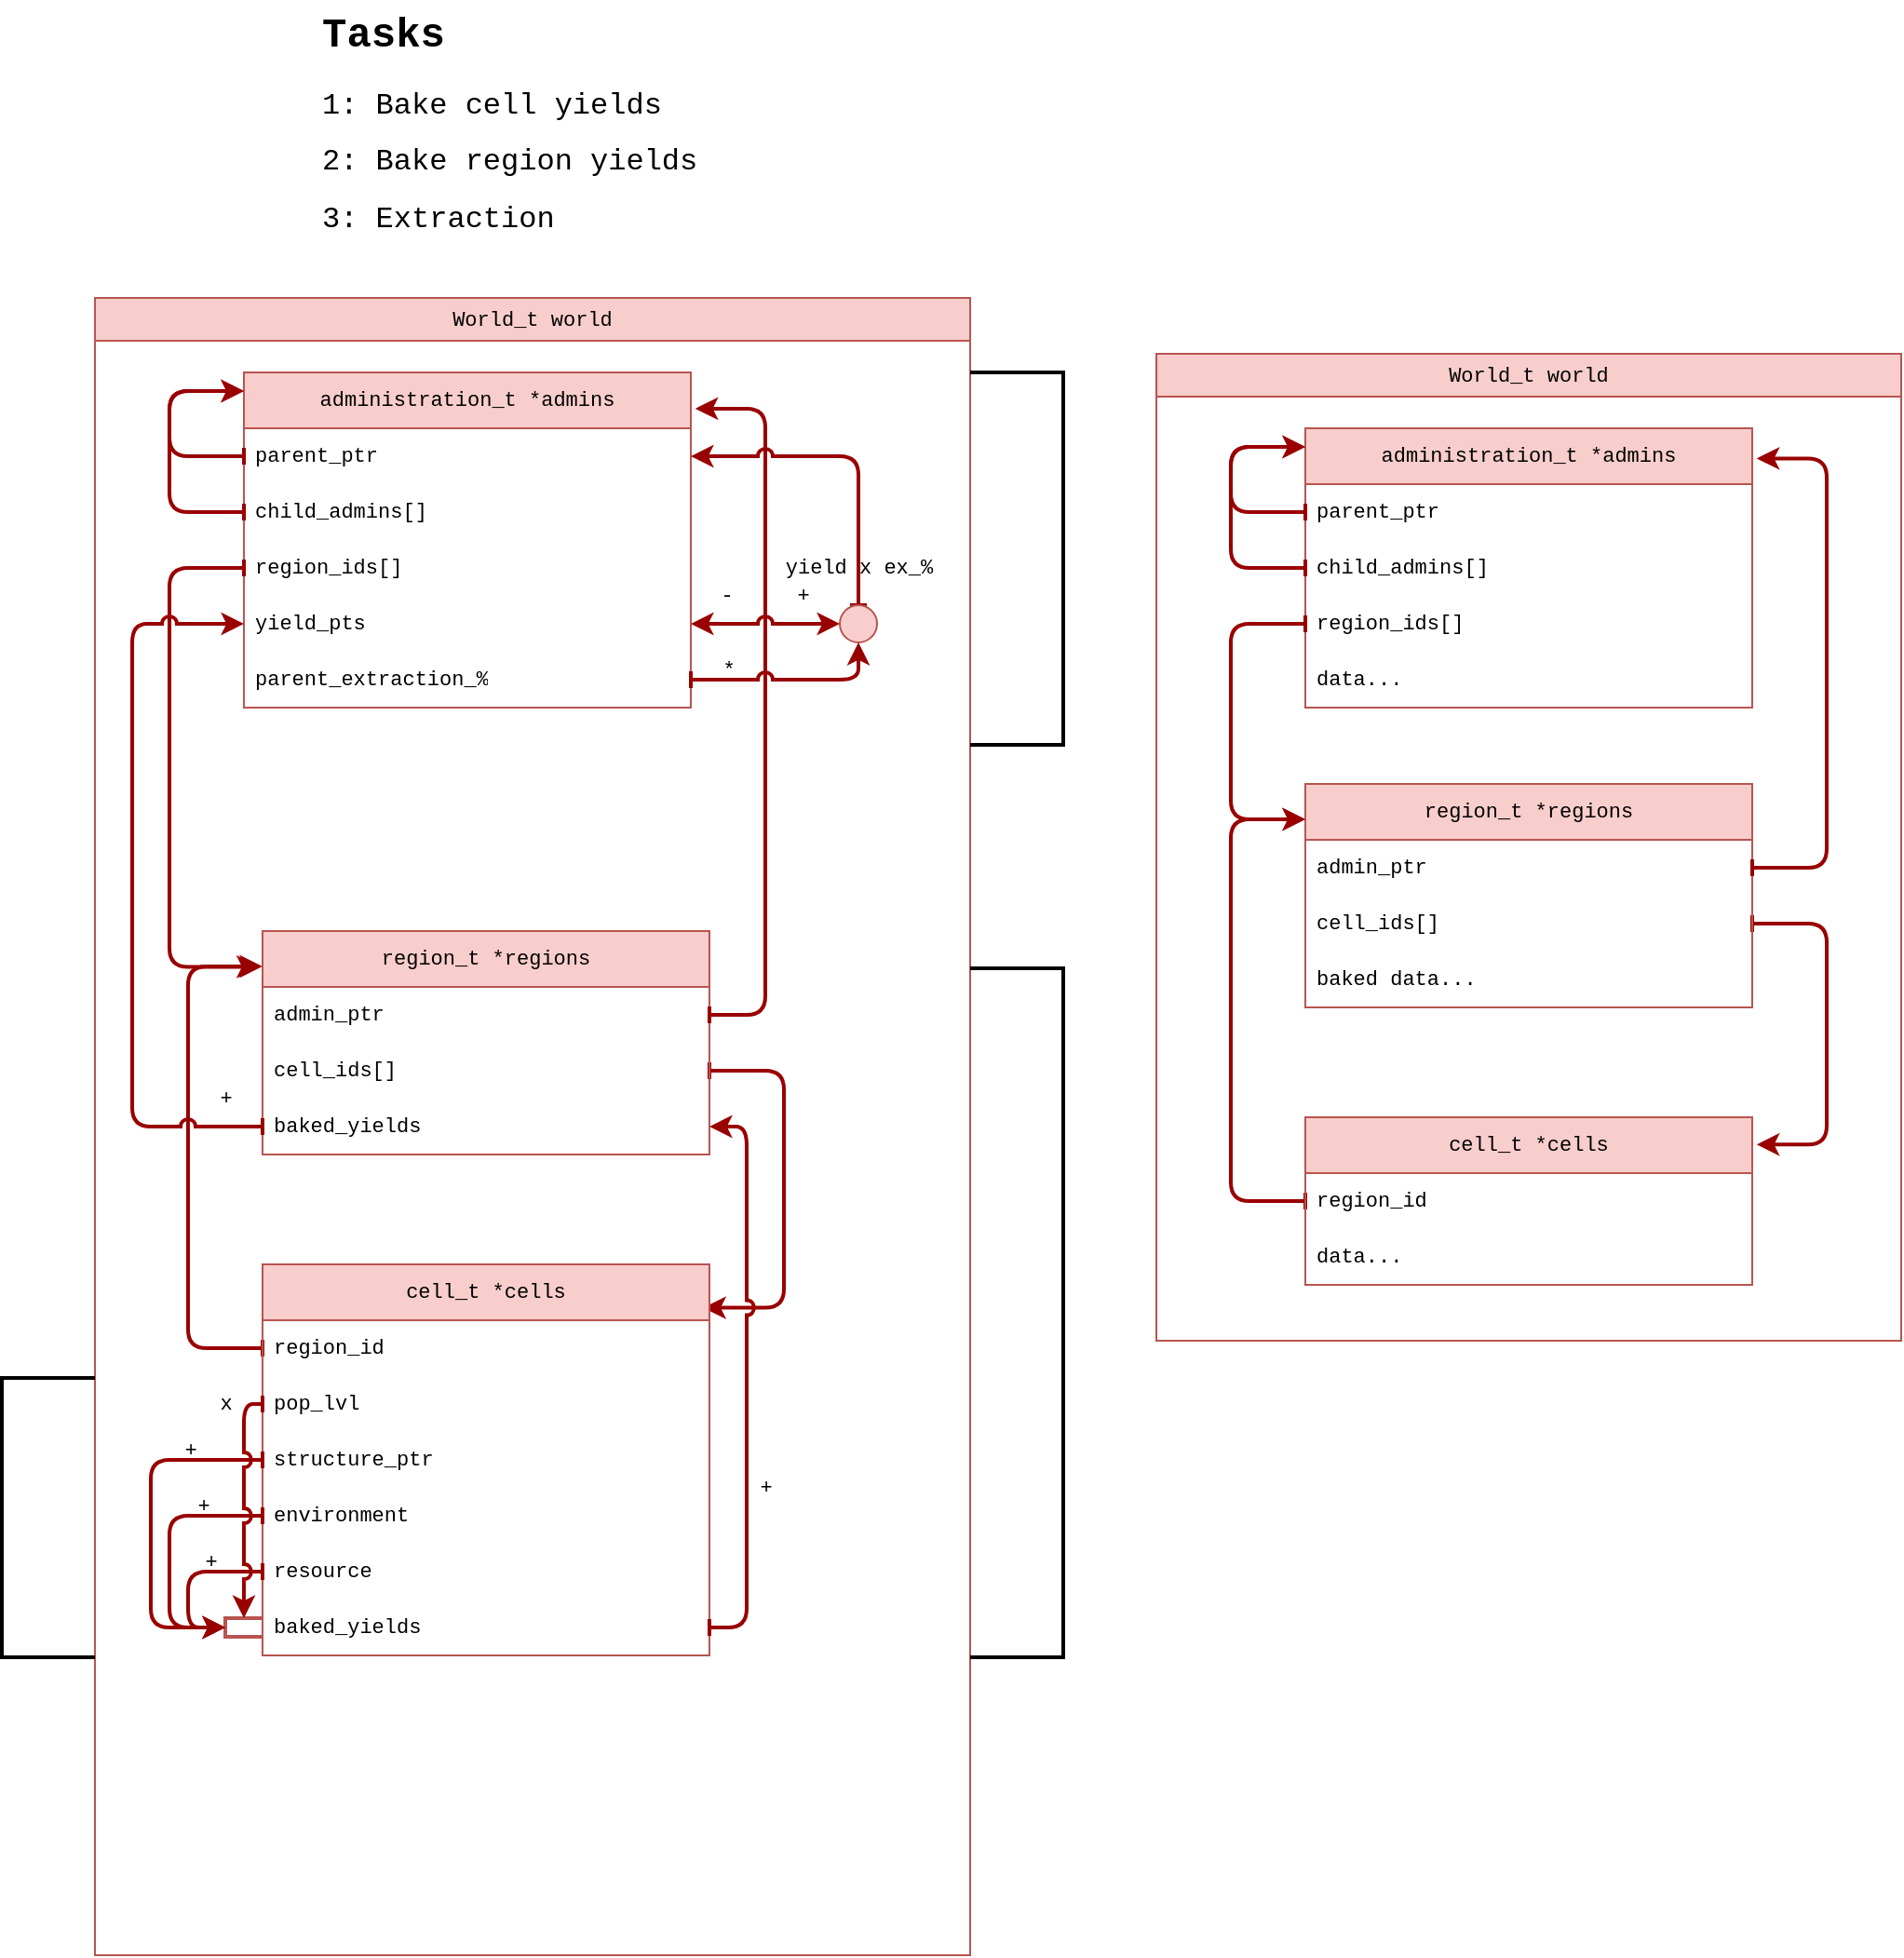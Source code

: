 <mxfile version="26.0.16">
  <diagram name="Page-1" id="c7558073-3199-34d8-9f00-42111426c3f3">
    <mxGraphModel dx="2875" dy="2253" grid="1" gridSize="10" guides="1" tooltips="1" connect="1" arrows="1" fold="1" page="1" pageScale="1" pageWidth="826" pageHeight="1169" background="none" math="0" shadow="0">
      <root>
        <mxCell id="0" />
        <mxCell id="1" parent="0" />
        <mxCell id="k5VYn-M9ERcO1B340P1r-131" value="&lt;span&gt;World_t world&lt;/span&gt;" style="swimlane;whiteSpace=wrap;html=1;strokeColor=#b85450;align=center;verticalAlign=middle;swimlaneFillColor=none;fontFamily=Courier New;fontSize=11;fontColor=default;fontStyle=0;labelBackgroundColor=none;fillColor=#f8cecc;gradientColor=none;" vertex="1" parent="1">
          <mxGeometry x="200" y="-40" width="400" height="530" as="geometry" />
        </mxCell>
        <mxCell id="k5VYn-M9ERcO1B340P1r-107" value="" style="endArrow=classic;html=1;rounded=1;strokeColor=#990000;strokeWidth=2;align=center;verticalAlign=middle;fontFamily=Courier New;fontSize=11;fontColor=default;labelBackgroundColor=default;edgeStyle=elbowEdgeStyle;elbow=horizontal;exitX=1;exitY=0.5;exitDx=0;exitDy=0;entryX=1.01;entryY=0.163;entryDx=0;entryDy=0;entryPerimeter=0;jumpStyle=arc;startArrow=baseDash;startFill=0;" edge="1" parent="k5VYn-M9ERcO1B340P1r-131" source="k5VYn-M9ERcO1B340P1r-114" target="k5VYn-M9ERcO1B340P1r-117">
          <mxGeometry relative="1" as="geometry">
            <mxPoint x="359.986" y="370" as="sourcePoint" />
            <mxPoint x="360.01" y="421" as="targetPoint" />
            <Array as="points">
              <mxPoint x="360.01" y="380" />
            </Array>
          </mxGeometry>
        </mxCell>
        <mxCell id="k5VYn-M9ERcO1B340P1r-110" style="edgeStyle=elbowEdgeStyle;shape=connector;rounded=1;orthogonalLoop=1;jettySize=auto;elbow=horizontal;html=1;exitX=0.5;exitY=0;exitDx=0;exitDy=0;strokeColor=#990000;strokeWidth=2;align=center;verticalAlign=middle;fontFamily=Helvetica;fontSize=11;fontColor=default;labelBackgroundColor=default;endArrow=classic;" edge="1" parent="k5VYn-M9ERcO1B340P1r-131">
          <mxGeometry relative="1" as="geometry">
            <mxPoint x="200.99" y="401" as="sourcePoint" />
            <mxPoint x="200.897" y="401" as="targetPoint" />
          </mxGeometry>
        </mxCell>
        <mxCell id="k5VYn-M9ERcO1B340P1r-111" value="" style="endArrow=classic;html=1;rounded=1;strokeColor=#990000;strokeWidth=2;align=center;verticalAlign=middle;fontFamily=Courier New;fontSize=11;fontColor=default;labelBackgroundColor=default;edgeStyle=elbowEdgeStyle;elbow=horizontal;exitX=0;exitY=0.5;exitDx=0;exitDy=0;jumpStyle=arc;startArrow=baseDash;startFill=0;" edge="1" parent="k5VYn-M9ERcO1B340P1r-131" source="k5VYn-M9ERcO1B340P1r-118">
          <mxGeometry relative="1" as="geometry">
            <mxPoint x="79.99" y="460" as="sourcePoint" />
            <mxPoint x="79.99" y="250" as="targetPoint" />
            <Array as="points">
              <mxPoint x="39.99" y="350" />
            </Array>
          </mxGeometry>
        </mxCell>
        <mxCell id="k5VYn-M9ERcO1B340P1r-113" value="region_t *regions" style="swimlane;fontStyle=0;childLayout=stackLayout;horizontal=1;startSize=30;horizontalStack=0;resizeParent=1;resizeParentMax=0;resizeLast=0;collapsible=1;marginBottom=0;whiteSpace=wrap;html=1;fontFamily=Courier New;fontSize=11;labelBackgroundColor=none;fillColor=#f8cecc;strokeColor=#b85450;gradientColor=none;swimlaneFillColor=none;" vertex="1" parent="k5VYn-M9ERcO1B340P1r-131">
          <mxGeometry x="79.99" y="231" width="240" height="120" as="geometry" />
        </mxCell>
        <mxCell id="k5VYn-M9ERcO1B340P1r-115" value="admin_ptr" style="text;strokeColor=none;fillColor=none;align=left;verticalAlign=middle;spacingLeft=4;spacingRight=4;overflow=hidden;points=[[0,0.5],[1,0.5]];portConstraint=eastwest;rotatable=0;whiteSpace=wrap;html=1;fontFamily=Courier New;fontSize=11;fontColor=default;labelBackgroundColor=default;" vertex="1" parent="k5VYn-M9ERcO1B340P1r-113">
          <mxGeometry y="30" width="240" height="30" as="geometry" />
        </mxCell>
        <mxCell id="k5VYn-M9ERcO1B340P1r-114" value="&lt;font face=&quot;Courier New&quot;&gt;cell_ids[]&lt;/font&gt;" style="text;align=left;verticalAlign=middle;spacingLeft=4;spacingRight=4;overflow=hidden;points=[[0,0.5],[1,0.5]];portConstraint=eastwest;rotatable=0;whiteSpace=wrap;html=1;fontFamily=Courier New;fontSize=11;labelBackgroundColor=default;" vertex="1" parent="k5VYn-M9ERcO1B340P1r-113">
          <mxGeometry y="60" width="240" height="30" as="geometry" />
        </mxCell>
        <mxCell id="k5VYn-M9ERcO1B340P1r-116" value="baked data..." style="text;strokeColor=none;fillColor=none;align=left;verticalAlign=middle;spacingLeft=4;spacingRight=4;overflow=hidden;points=[[0,0.5],[1,0.5]];portConstraint=eastwest;rotatable=0;whiteSpace=wrap;html=1;fontFamily=Courier New;fontSize=11;fontColor=default;labelBackgroundColor=default;" vertex="1" parent="k5VYn-M9ERcO1B340P1r-113">
          <mxGeometry y="90" width="240" height="30" as="geometry" />
        </mxCell>
        <mxCell id="k5VYn-M9ERcO1B340P1r-117" value="cell_t *cells" style="swimlane;fontStyle=0;childLayout=stackLayout;horizontal=1;startSize=30;horizontalStack=0;resizeParent=1;resizeParentMax=0;resizeLast=0;collapsible=1;marginBottom=0;whiteSpace=wrap;html=1;fontFamily=Courier New;fontSize=11;labelBackgroundColor=none;fillColor=#f8cecc;strokeColor=#b85450;gradientColor=none;swimlaneFillColor=none;" vertex="1" parent="k5VYn-M9ERcO1B340P1r-131">
          <mxGeometry x="79.99" y="410" width="240" height="90" as="geometry" />
        </mxCell>
        <mxCell id="k5VYn-M9ERcO1B340P1r-118" value="region_id" style="text;align=left;verticalAlign=middle;spacingLeft=4;spacingRight=4;overflow=hidden;points=[[0,0.5],[1,0.5]];portConstraint=eastwest;rotatable=0;whiteSpace=wrap;html=1;fontFamily=Courier New;fontSize=11;labelBackgroundColor=default;" vertex="1" parent="k5VYn-M9ERcO1B340P1r-117">
          <mxGeometry y="30" width="240" height="30" as="geometry" />
        </mxCell>
        <mxCell id="k5VYn-M9ERcO1B340P1r-119" value="data..." style="text;strokeColor=none;fillColor=none;align=left;verticalAlign=middle;spacingLeft=4;spacingRight=4;overflow=hidden;points=[[0,0.5],[1,0.5]];portConstraint=eastwest;rotatable=0;whiteSpace=wrap;html=1;fontFamily=Courier New;fontSize=11;fontColor=default;labelBackgroundColor=default;" vertex="1" parent="k5VYn-M9ERcO1B340P1r-117">
          <mxGeometry y="60" width="240" height="30" as="geometry" />
        </mxCell>
        <mxCell id="k5VYn-M9ERcO1B340P1r-121" value="administration_t *admins" style="swimlane;fontStyle=0;childLayout=stackLayout;horizontal=1;startSize=30;horizontalStack=0;resizeParent=1;resizeParentMax=0;resizeLast=0;collapsible=1;marginBottom=0;whiteSpace=wrap;html=1;fontFamily=Courier New;fontSize=11;labelBackgroundColor=none;fillColor=#f8cecc;strokeColor=#b85450;gradientColor=none;swimlaneFillColor=none;" vertex="1" parent="k5VYn-M9ERcO1B340P1r-131">
          <mxGeometry x="79.99" y="40" width="240" height="150" as="geometry" />
        </mxCell>
        <mxCell id="k5VYn-M9ERcO1B340P1r-122" value="parent_ptr" style="text;strokeColor=none;fillColor=none;align=left;verticalAlign=middle;spacingLeft=4;spacingRight=4;overflow=hidden;points=[[0,0.5],[1,0.5]];portConstraint=eastwest;rotatable=0;whiteSpace=wrap;html=1;fontFamily=Courier New;fontSize=11;fontColor=default;labelBackgroundColor=default;" vertex="1" parent="k5VYn-M9ERcO1B340P1r-121">
          <mxGeometry y="30" width="240" height="30" as="geometry" />
        </mxCell>
        <mxCell id="k5VYn-M9ERcO1B340P1r-123" value="&lt;font face=&quot;Courier New&quot;&gt;child_admins[]&lt;/font&gt;" style="text;align=left;verticalAlign=middle;spacingLeft=4;spacingRight=4;overflow=hidden;points=[[0,0.5],[1,0.5]];portConstraint=eastwest;rotatable=0;whiteSpace=wrap;html=1;fontFamily=Courier New;fontSize=11;labelBackgroundColor=default;" vertex="1" parent="k5VYn-M9ERcO1B340P1r-121">
          <mxGeometry y="60" width="240" height="30" as="geometry" />
        </mxCell>
        <mxCell id="k5VYn-M9ERcO1B340P1r-127" style="edgeStyle=elbowEdgeStyle;shape=connector;rounded=1;orthogonalLoop=1;jettySize=auto;elbow=horizontal;html=1;exitX=0;exitY=0.5;exitDx=0;exitDy=0;strokeColor=#990000;strokeWidth=2;align=center;verticalAlign=middle;fontFamily=Courier New;fontSize=11;fontColor=default;labelBackgroundColor=default;endArrow=classic;jumpStyle=arc;startArrow=baseDash;startFill=0;" edge="1" parent="k5VYn-M9ERcO1B340P1r-121" source="k5VYn-M9ERcO1B340P1r-122">
          <mxGeometry relative="1" as="geometry">
            <mxPoint y="10" as="targetPoint" />
            <Array as="points">
              <mxPoint x="-40" y="40" />
            </Array>
          </mxGeometry>
        </mxCell>
        <mxCell id="k5VYn-M9ERcO1B340P1r-128" style="edgeStyle=elbowEdgeStyle;shape=connector;rounded=1;orthogonalLoop=1;jettySize=auto;elbow=horizontal;html=1;exitX=0;exitY=0.5;exitDx=0;exitDy=0;strokeColor=#990000;strokeWidth=2;align=center;verticalAlign=middle;fontFamily=Courier New;fontSize=11;fontColor=default;labelBackgroundColor=default;endArrow=classic;jumpStyle=arc;startArrow=baseDash;startFill=0;" edge="1" parent="k5VYn-M9ERcO1B340P1r-121" source="k5VYn-M9ERcO1B340P1r-123">
          <mxGeometry relative="1" as="geometry">
            <mxPoint y="10" as="targetPoint" />
            <Array as="points">
              <mxPoint x="-40" y="60" />
            </Array>
          </mxGeometry>
        </mxCell>
        <mxCell id="k5VYn-M9ERcO1B340P1r-130" style="edgeStyle=elbowEdgeStyle;shape=connector;rounded=1;orthogonalLoop=1;jettySize=auto;elbow=horizontal;html=1;exitX=0;exitY=0.5;exitDx=0;exitDy=0;strokeColor=#990000;strokeWidth=2;align=center;verticalAlign=middle;fontFamily=Courier New;fontSize=11;fontColor=default;labelBackgroundColor=default;endArrow=classic;jumpStyle=arc;startArrow=baseDash;startFill=0;" edge="1" parent="k5VYn-M9ERcO1B340P1r-121" source="k5VYn-M9ERcO1B340P1r-124">
          <mxGeometry relative="1" as="geometry">
            <mxPoint y="210" as="targetPoint" />
            <Array as="points">
              <mxPoint x="-40" y="160" />
            </Array>
          </mxGeometry>
        </mxCell>
        <mxCell id="k5VYn-M9ERcO1B340P1r-124" value="region_ids[]" style="text;strokeColor=none;fillColor=none;align=left;verticalAlign=middle;spacingLeft=4;spacingRight=4;overflow=hidden;points=[[0,0.5],[1,0.5]];portConstraint=eastwest;rotatable=0;whiteSpace=wrap;html=1;fontFamily=Courier New;fontSize=11;fontColor=default;labelBackgroundColor=default;" vertex="1" parent="k5VYn-M9ERcO1B340P1r-121">
          <mxGeometry y="90" width="240" height="30" as="geometry" />
        </mxCell>
        <mxCell id="k5VYn-M9ERcO1B340P1r-129" value="data..." style="text;strokeColor=none;fillColor=none;align=left;verticalAlign=middle;spacingLeft=4;spacingRight=4;overflow=hidden;points=[[0,0.5],[1,0.5]];portConstraint=eastwest;rotatable=0;whiteSpace=wrap;html=1;fontFamily=Courier New;fontSize=11;fontColor=default;labelBackgroundColor=default;" vertex="1" parent="k5VYn-M9ERcO1B340P1r-121">
          <mxGeometry y="120" width="240" height="30" as="geometry" />
        </mxCell>
        <mxCell id="k5VYn-M9ERcO1B340P1r-125" style="edgeStyle=elbowEdgeStyle;shape=connector;rounded=1;orthogonalLoop=1;jettySize=auto;elbow=horizontal;html=1;exitX=1;exitY=0.5;exitDx=0;exitDy=0;entryX=1.01;entryY=0.108;entryDx=0;entryDy=0;entryPerimeter=0;strokeColor=#990000;strokeWidth=2;align=center;verticalAlign=middle;fontFamily=Courier New;fontSize=11;fontColor=default;labelBackgroundColor=default;endArrow=classic;jumpStyle=arc;startArrow=baseDash;startFill=0;" edge="1" parent="k5VYn-M9ERcO1B340P1r-131" source="k5VYn-M9ERcO1B340P1r-115" target="k5VYn-M9ERcO1B340P1r-121">
          <mxGeometry relative="1" as="geometry">
            <Array as="points">
              <mxPoint x="359.99" y="180" />
            </Array>
          </mxGeometry>
        </mxCell>
        <mxCell id="k5VYn-M9ERcO1B340P1r-133" value="&lt;span&gt;World_t world&lt;/span&gt;" style="swimlane;whiteSpace=wrap;html=1;strokeColor=#b85450;align=center;verticalAlign=middle;swimlaneFillColor=none;fontFamily=Courier New;fontSize=11;fontColor=default;fontStyle=0;labelBackgroundColor=none;fillColor=#f8cecc;gradientColor=none;" vertex="1" parent="1">
          <mxGeometry x="-370" y="-70" width="470" height="890" as="geometry" />
        </mxCell>
        <mxCell id="k5VYn-M9ERcO1B340P1r-134" value="" style="endArrow=classic;html=1;rounded=1;strokeColor=#990000;strokeWidth=2;align=center;verticalAlign=middle;fontFamily=Courier New;fontSize=11;fontColor=default;labelBackgroundColor=default;edgeStyle=elbowEdgeStyle;elbow=horizontal;exitX=1;exitY=0.5;exitDx=0;exitDy=0;entryX=0.986;entryY=0.111;entryDx=0;entryDy=0;entryPerimeter=0;jumpStyle=arc;startArrow=baseDash;startFill=0;" edge="1" parent="k5VYn-M9ERcO1B340P1r-133" source="k5VYn-M9ERcO1B340P1r-139" target="k5VYn-M9ERcO1B340P1r-141">
          <mxGeometry relative="1" as="geometry">
            <mxPoint x="369.976" y="479" as="sourcePoint" />
            <mxPoint x="370" y="530" as="targetPoint" />
            <Array as="points">
              <mxPoint x="370" y="489" />
            </Array>
          </mxGeometry>
        </mxCell>
        <mxCell id="k5VYn-M9ERcO1B340P1r-135" style="edgeStyle=elbowEdgeStyle;shape=connector;rounded=1;orthogonalLoop=1;jettySize=auto;elbow=horizontal;html=1;exitX=0.5;exitY=0;exitDx=0;exitDy=0;strokeColor=#990000;strokeWidth=2;align=center;verticalAlign=middle;fontFamily=Helvetica;fontSize=11;fontColor=default;labelBackgroundColor=default;endArrow=classic;" edge="1" parent="k5VYn-M9ERcO1B340P1r-133">
          <mxGeometry relative="1" as="geometry">
            <mxPoint x="210.98" y="510" as="sourcePoint" />
            <mxPoint x="210.887" y="510" as="targetPoint" />
          </mxGeometry>
        </mxCell>
        <mxCell id="k5VYn-M9ERcO1B340P1r-136" value="" style="endArrow=classic;html=1;rounded=1;strokeColor=#990000;strokeWidth=2;align=center;verticalAlign=middle;fontFamily=Courier New;fontSize=11;fontColor=default;labelBackgroundColor=default;edgeStyle=elbowEdgeStyle;elbow=horizontal;exitX=0;exitY=0.5;exitDx=0;exitDy=0;jumpStyle=arc;startArrow=baseDash;startFill=0;" edge="1" parent="k5VYn-M9ERcO1B340P1r-133" source="k5VYn-M9ERcO1B340P1r-142">
          <mxGeometry relative="1" as="geometry">
            <mxPoint x="89.98" y="569" as="sourcePoint" />
            <mxPoint x="89.98" y="359" as="targetPoint" />
            <Array as="points">
              <mxPoint x="49.98" y="459" />
            </Array>
          </mxGeometry>
        </mxCell>
        <mxCell id="k5VYn-M9ERcO1B340P1r-137" value="region_t *regions" style="swimlane;fontStyle=0;childLayout=stackLayout;horizontal=1;startSize=30;horizontalStack=0;resizeParent=1;resizeParentMax=0;resizeLast=0;collapsible=1;marginBottom=0;whiteSpace=wrap;html=1;fontFamily=Courier New;fontSize=11;labelBackgroundColor=none;fillColor=#f8cecc;strokeColor=#b85450;gradientColor=none;swimlaneFillColor=none;" vertex="1" parent="k5VYn-M9ERcO1B340P1r-133">
          <mxGeometry x="89.98" y="340" width="240" height="120" as="geometry" />
        </mxCell>
        <mxCell id="k5VYn-M9ERcO1B340P1r-138" value="admin_ptr" style="text;strokeColor=none;fillColor=none;align=left;verticalAlign=middle;spacingLeft=4;spacingRight=4;overflow=hidden;points=[[0,0.5],[1,0.5]];portConstraint=eastwest;rotatable=0;whiteSpace=wrap;html=1;fontFamily=Courier New;fontSize=11;fontColor=default;labelBackgroundColor=default;" vertex="1" parent="k5VYn-M9ERcO1B340P1r-137">
          <mxGeometry y="30" width="240" height="30" as="geometry" />
        </mxCell>
        <mxCell id="k5VYn-M9ERcO1B340P1r-139" value="&lt;font face=&quot;Courier New&quot;&gt;cell_ids[]&lt;/font&gt;" style="text;align=left;verticalAlign=middle;spacingLeft=4;spacingRight=4;overflow=hidden;points=[[0,0.5],[1,0.5]];portConstraint=eastwest;rotatable=0;whiteSpace=wrap;html=1;fontFamily=Courier New;fontSize=11;labelBackgroundColor=default;" vertex="1" parent="k5VYn-M9ERcO1B340P1r-137">
          <mxGeometry y="60" width="240" height="30" as="geometry" />
        </mxCell>
        <mxCell id="k5VYn-M9ERcO1B340P1r-140" value="baked_yields" style="text;strokeColor=none;fillColor=none;align=left;verticalAlign=middle;spacingLeft=4;spacingRight=4;overflow=hidden;points=[[0,0.5],[1,0.5]];portConstraint=eastwest;rotatable=0;whiteSpace=wrap;html=1;fontFamily=Courier New;fontSize=11;fontColor=default;labelBackgroundColor=default;" vertex="1" parent="k5VYn-M9ERcO1B340P1r-137">
          <mxGeometry y="90" width="240" height="30" as="geometry" />
        </mxCell>
        <mxCell id="k5VYn-M9ERcO1B340P1r-141" value="cell_t *cells" style="swimlane;fontStyle=0;childLayout=stackLayout;horizontal=1;startSize=30;horizontalStack=0;resizeParent=1;resizeParentMax=0;resizeLast=0;collapsible=1;marginBottom=0;whiteSpace=wrap;html=1;fontFamily=Courier New;fontSize=11;labelBackgroundColor=none;fillColor=#f8cecc;strokeColor=#b85450;gradientColor=none;swimlaneFillColor=none;" vertex="1" parent="k5VYn-M9ERcO1B340P1r-133">
          <mxGeometry x="89.98" y="519" width="240" height="210" as="geometry" />
        </mxCell>
        <mxCell id="k5VYn-M9ERcO1B340P1r-142" value="region_id" style="text;align=left;verticalAlign=middle;spacingLeft=4;spacingRight=4;overflow=hidden;points=[[0,0.5],[1,0.5]];portConstraint=eastwest;rotatable=0;whiteSpace=wrap;html=1;fontFamily=Courier New;fontSize=11;labelBackgroundColor=default;" vertex="1" parent="k5VYn-M9ERcO1B340P1r-141">
          <mxGeometry y="30" width="240" height="30" as="geometry" />
        </mxCell>
        <mxCell id="k5VYn-M9ERcO1B340P1r-143" value="pop_lvl" style="text;strokeColor=none;fillColor=none;align=left;verticalAlign=middle;spacingLeft=4;spacingRight=4;overflow=hidden;points=[[0,0.5],[1,0.5]];portConstraint=eastwest;rotatable=0;whiteSpace=wrap;html=1;fontFamily=Courier New;fontSize=11;fontColor=default;labelBackgroundColor=default;" vertex="1" parent="k5VYn-M9ERcO1B340P1r-141">
          <mxGeometry y="60" width="240" height="30" as="geometry" />
        </mxCell>
        <mxCell id="k5VYn-M9ERcO1B340P1r-155" value="structure_ptr" style="text;strokeColor=none;fillColor=none;align=left;verticalAlign=middle;spacingLeft=4;spacingRight=4;overflow=hidden;points=[[0,0.5],[1,0.5]];portConstraint=eastwest;rotatable=0;whiteSpace=wrap;html=1;fontFamily=Courier New;fontSize=11;fontColor=default;labelBackgroundColor=default;" vertex="1" parent="k5VYn-M9ERcO1B340P1r-141">
          <mxGeometry y="90" width="240" height="30" as="geometry" />
        </mxCell>
        <mxCell id="k5VYn-M9ERcO1B340P1r-156" value="environment" style="text;strokeColor=none;fillColor=none;align=left;verticalAlign=middle;spacingLeft=4;spacingRight=4;overflow=hidden;points=[[0,0.5],[1,0.5]];portConstraint=eastwest;rotatable=0;whiteSpace=wrap;html=1;fontFamily=Courier New;fontSize=11;fontColor=default;labelBackgroundColor=default;" vertex="1" parent="k5VYn-M9ERcO1B340P1r-141">
          <mxGeometry y="120" width="240" height="30" as="geometry" />
        </mxCell>
        <mxCell id="k5VYn-M9ERcO1B340P1r-157" value="resource" style="text;strokeColor=none;fillColor=none;align=left;verticalAlign=middle;spacingLeft=4;spacingRight=4;overflow=hidden;points=[[0,0.5],[1,0.5]];portConstraint=eastwest;rotatable=0;whiteSpace=wrap;html=1;fontFamily=Courier New;fontSize=11;fontColor=default;labelBackgroundColor=default;" vertex="1" parent="k5VYn-M9ERcO1B340P1r-141">
          <mxGeometry y="150" width="240" height="30" as="geometry" />
        </mxCell>
        <mxCell id="k5VYn-M9ERcO1B340P1r-158" value="baked_yields" style="text;strokeColor=none;fillColor=none;align=left;verticalAlign=middle;spacingLeft=4;spacingRight=4;overflow=hidden;points=[[0,0.5],[1,0.5]];portConstraint=eastwest;rotatable=0;whiteSpace=wrap;html=1;fontFamily=Courier New;fontSize=11;fontColor=default;labelBackgroundColor=default;" vertex="1" parent="k5VYn-M9ERcO1B340P1r-141">
          <mxGeometry y="180" width="240" height="30" as="geometry" />
        </mxCell>
        <mxCell id="k5VYn-M9ERcO1B340P1r-144" value="administration_t *admins" style="swimlane;fontStyle=0;childLayout=stackLayout;horizontal=1;startSize=30;horizontalStack=0;resizeParent=1;resizeParentMax=0;resizeLast=0;collapsible=1;marginBottom=0;whiteSpace=wrap;html=1;fontFamily=Courier New;fontSize=11;labelBackgroundColor=none;fillColor=#f8cecc;strokeColor=#b85450;gradientColor=none;swimlaneFillColor=none;" vertex="1" parent="k5VYn-M9ERcO1B340P1r-133">
          <mxGeometry x="79.99" y="40" width="240" height="180" as="geometry" />
        </mxCell>
        <mxCell id="k5VYn-M9ERcO1B340P1r-145" value="parent_ptr" style="text;strokeColor=none;fillColor=none;align=left;verticalAlign=middle;spacingLeft=4;spacingRight=4;overflow=hidden;points=[[0,0.5],[1,0.5]];portConstraint=eastwest;rotatable=0;whiteSpace=wrap;html=1;fontFamily=Courier New;fontSize=11;fontColor=default;labelBackgroundColor=default;" vertex="1" parent="k5VYn-M9ERcO1B340P1r-144">
          <mxGeometry y="30" width="240" height="30" as="geometry" />
        </mxCell>
        <mxCell id="k5VYn-M9ERcO1B340P1r-146" value="&lt;font face=&quot;Courier New&quot;&gt;child_admins[]&lt;/font&gt;" style="text;align=left;verticalAlign=middle;spacingLeft=4;spacingRight=4;overflow=hidden;points=[[0,0.5],[1,0.5]];portConstraint=eastwest;rotatable=0;whiteSpace=wrap;html=1;fontFamily=Courier New;fontSize=11;labelBackgroundColor=default;" vertex="1" parent="k5VYn-M9ERcO1B340P1r-144">
          <mxGeometry y="60" width="240" height="30" as="geometry" />
        </mxCell>
        <mxCell id="k5VYn-M9ERcO1B340P1r-147" style="edgeStyle=elbowEdgeStyle;shape=connector;rounded=1;orthogonalLoop=1;jettySize=auto;elbow=horizontal;html=1;exitX=0;exitY=0.5;exitDx=0;exitDy=0;strokeColor=#990000;strokeWidth=2;align=center;verticalAlign=middle;fontFamily=Courier New;fontSize=11;fontColor=default;labelBackgroundColor=default;endArrow=classic;jumpStyle=arc;startArrow=baseDash;startFill=0;" edge="1" parent="k5VYn-M9ERcO1B340P1r-144" source="k5VYn-M9ERcO1B340P1r-145">
          <mxGeometry relative="1" as="geometry">
            <mxPoint y="10" as="targetPoint" />
            <Array as="points">
              <mxPoint x="-40" y="40" />
            </Array>
          </mxGeometry>
        </mxCell>
        <mxCell id="k5VYn-M9ERcO1B340P1r-148" style="edgeStyle=elbowEdgeStyle;shape=connector;rounded=1;orthogonalLoop=1;jettySize=auto;elbow=horizontal;html=1;exitX=0;exitY=0.5;exitDx=0;exitDy=0;strokeColor=#990000;strokeWidth=2;align=center;verticalAlign=middle;fontFamily=Courier New;fontSize=11;fontColor=default;labelBackgroundColor=default;endArrow=classic;jumpStyle=arc;startArrow=baseDash;startFill=0;" edge="1" parent="k5VYn-M9ERcO1B340P1r-144" source="k5VYn-M9ERcO1B340P1r-146">
          <mxGeometry relative="1" as="geometry">
            <mxPoint y="10" as="targetPoint" />
            <Array as="points">
              <mxPoint x="-40" y="60" />
            </Array>
          </mxGeometry>
        </mxCell>
        <mxCell id="k5VYn-M9ERcO1B340P1r-150" value="region_ids[]" style="text;strokeColor=none;fillColor=none;align=left;verticalAlign=middle;spacingLeft=4;spacingRight=4;overflow=hidden;points=[[0,0.5],[1,0.5]];portConstraint=eastwest;rotatable=0;whiteSpace=wrap;html=1;fontFamily=Courier New;fontSize=11;fontColor=default;labelBackgroundColor=default;" vertex="1" parent="k5VYn-M9ERcO1B340P1r-144">
          <mxGeometry y="90" width="240" height="30" as="geometry" />
        </mxCell>
        <mxCell id="k5VYn-M9ERcO1B340P1r-151" value="yield_pts" style="text;strokeColor=none;fillColor=none;align=left;verticalAlign=middle;spacingLeft=4;spacingRight=4;overflow=hidden;points=[[0,0.5],[1,0.5]];portConstraint=eastwest;rotatable=0;whiteSpace=wrap;html=1;fontFamily=Courier New;fontSize=11;fontColor=default;labelBackgroundColor=default;" vertex="1" parent="k5VYn-M9ERcO1B340P1r-144">
          <mxGeometry y="120" width="240" height="30" as="geometry" />
        </mxCell>
        <mxCell id="k5VYn-M9ERcO1B340P1r-173" value="parent_extraction_%" style="text;strokeColor=none;fillColor=none;align=left;verticalAlign=middle;spacingLeft=4;spacingRight=4;overflow=hidden;points=[[0,0.5],[1,0.5]];portConstraint=eastwest;rotatable=0;whiteSpace=wrap;html=1;fontFamily=Courier New;fontSize=11;fontColor=default;labelBackgroundColor=default;" vertex="1" parent="k5VYn-M9ERcO1B340P1r-144">
          <mxGeometry y="150" width="240" height="30" as="geometry" />
        </mxCell>
        <mxCell id="k5VYn-M9ERcO1B340P1r-152" style="edgeStyle=elbowEdgeStyle;shape=connector;rounded=1;orthogonalLoop=1;jettySize=auto;elbow=horizontal;html=1;exitX=1;exitY=0.5;exitDx=0;exitDy=0;entryX=1.01;entryY=0.108;entryDx=0;entryDy=0;entryPerimeter=0;strokeColor=#990000;strokeWidth=2;align=center;verticalAlign=middle;fontFamily=Courier New;fontSize=11;fontColor=default;labelBackgroundColor=default;endArrow=classic;jumpStyle=arc;startArrow=baseDash;startFill=0;" edge="1" parent="k5VYn-M9ERcO1B340P1r-133" source="k5VYn-M9ERcO1B340P1r-138" target="k5VYn-M9ERcO1B340P1r-144">
          <mxGeometry relative="1" as="geometry">
            <Array as="points">
              <mxPoint x="359.99" y="180" />
            </Array>
          </mxGeometry>
        </mxCell>
        <mxCell id="k5VYn-M9ERcO1B340P1r-161" value="" style="strokeWidth=2;html=1;shape=mxgraph.flowchart.annotation_1;align=left;pointerEvents=1;rounded=0;verticalAlign=top;fontFamily=Courier New;fontSize=11;fontStyle=0;labelBackgroundColor=none;fillColor=#f8cecc;strokeColor=#b85450;" vertex="1" parent="k5VYn-M9ERcO1B340P1r-133">
          <mxGeometry x="69.99" y="709" width="20" height="10" as="geometry" />
        </mxCell>
        <mxCell id="k5VYn-M9ERcO1B340P1r-162" style="edgeStyle=elbowEdgeStyle;shape=connector;rounded=1;jumpStyle=arc;orthogonalLoop=1;jettySize=auto;elbow=horizontal;html=1;exitX=0;exitY=0.5;exitDx=0;exitDy=0;entryX=0;entryY=0.5;entryDx=0;entryDy=0;entryPerimeter=0;strokeColor=#990000;strokeWidth=2;align=center;verticalAlign=middle;fontFamily=Courier New;fontSize=11;fontColor=default;fontStyle=0;labelBackgroundColor=none;startArrow=baseDash;startFill=0;endArrow=classic;" edge="1" parent="k5VYn-M9ERcO1B340P1r-133" source="k5VYn-M9ERcO1B340P1r-157" target="k5VYn-M9ERcO1B340P1r-161">
          <mxGeometry relative="1" as="geometry">
            <Array as="points">
              <mxPoint x="49.99" y="699" />
            </Array>
          </mxGeometry>
        </mxCell>
        <mxCell id="k5VYn-M9ERcO1B340P1r-169" value="+" style="edgeLabel;html=1;align=center;verticalAlign=middle;resizable=0;points=[];rounded=0;fontFamily=Courier New;fontSize=11;fontColor=default;fontStyle=0;labelBackgroundColor=none;fillColor=none;gradientColor=none;" vertex="1" connectable="0" parent="k5VYn-M9ERcO1B340P1r-162">
          <mxGeometry x="-0.378" y="-1" relative="1" as="geometry">
            <mxPoint y="-4" as="offset" />
          </mxGeometry>
        </mxCell>
        <mxCell id="k5VYn-M9ERcO1B340P1r-163" style="edgeStyle=elbowEdgeStyle;shape=connector;rounded=1;jumpStyle=arc;orthogonalLoop=1;jettySize=auto;elbow=horizontal;html=1;exitX=0;exitY=0.5;exitDx=0;exitDy=0;entryX=0;entryY=0.5;entryDx=0;entryDy=0;entryPerimeter=0;strokeColor=#990000;strokeWidth=2;align=center;verticalAlign=middle;fontFamily=Courier New;fontSize=11;fontColor=default;fontStyle=0;labelBackgroundColor=none;startArrow=baseDash;startFill=0;endArrow=classic;" edge="1" parent="k5VYn-M9ERcO1B340P1r-133" source="k5VYn-M9ERcO1B340P1r-156" target="k5VYn-M9ERcO1B340P1r-161">
          <mxGeometry relative="1" as="geometry">
            <Array as="points">
              <mxPoint x="39.99" y="689" />
            </Array>
          </mxGeometry>
        </mxCell>
        <mxCell id="k5VYn-M9ERcO1B340P1r-168" value="+" style="edgeLabel;html=1;align=center;verticalAlign=middle;resizable=0;points=[];rounded=0;fontFamily=Courier New;fontSize=11;fontColor=default;fontStyle=0;labelBackgroundColor=none;fillColor=none;gradientColor=none;" vertex="1" connectable="0" parent="k5VYn-M9ERcO1B340P1r-163">
          <mxGeometry x="-0.545" y="-1" relative="1" as="geometry">
            <mxPoint y="-4" as="offset" />
          </mxGeometry>
        </mxCell>
        <mxCell id="k5VYn-M9ERcO1B340P1r-164" style="edgeStyle=elbowEdgeStyle;shape=connector;rounded=1;jumpStyle=arc;orthogonalLoop=1;jettySize=auto;elbow=horizontal;html=1;exitX=0;exitY=0.5;exitDx=0;exitDy=0;entryX=0;entryY=0.5;entryDx=0;entryDy=0;entryPerimeter=0;strokeColor=#990000;strokeWidth=2;align=center;verticalAlign=middle;fontFamily=Courier New;fontSize=11;fontColor=default;fontStyle=0;labelBackgroundColor=none;startArrow=baseDash;startFill=0;endArrow=classic;" edge="1" parent="k5VYn-M9ERcO1B340P1r-133" source="k5VYn-M9ERcO1B340P1r-155" target="k5VYn-M9ERcO1B340P1r-161">
          <mxGeometry relative="1" as="geometry">
            <Array as="points">
              <mxPoint x="29.99" y="669" />
            </Array>
          </mxGeometry>
        </mxCell>
        <mxCell id="k5VYn-M9ERcO1B340P1r-167" value="+" style="edgeLabel;html=1;align=center;verticalAlign=middle;resizable=0;points=[];rounded=0;fontFamily=Courier New;fontSize=11;fontColor=default;fontStyle=0;labelBackgroundColor=none;fillColor=none;gradientColor=none;" vertex="1" connectable="0" parent="k5VYn-M9ERcO1B340P1r-164">
          <mxGeometry x="-0.499" y="1" relative="1" as="geometry">
            <mxPoint x="8" y="-6" as="offset" />
          </mxGeometry>
        </mxCell>
        <mxCell id="k5VYn-M9ERcO1B340P1r-165" style="edgeStyle=elbowEdgeStyle;shape=connector;rounded=1;jumpStyle=arc;orthogonalLoop=1;jettySize=auto;elbow=horizontal;html=1;exitX=0;exitY=0.5;exitDx=0;exitDy=0;entryX=0.5;entryY=0;entryDx=0;entryDy=0;entryPerimeter=0;strokeColor=#990000;strokeWidth=2;align=center;verticalAlign=middle;fontFamily=Courier New;fontSize=11;fontColor=default;fontStyle=0;labelBackgroundColor=none;startArrow=baseDash;startFill=0;endArrow=classic;" edge="1" parent="k5VYn-M9ERcO1B340P1r-133" source="k5VYn-M9ERcO1B340P1r-143" target="k5VYn-M9ERcO1B340P1r-161">
          <mxGeometry relative="1" as="geometry">
            <Array as="points">
              <mxPoint x="79.99" y="649" />
            </Array>
          </mxGeometry>
        </mxCell>
        <mxCell id="k5VYn-M9ERcO1B340P1r-170" value="x" style="edgeLabel;html=1;align=center;verticalAlign=middle;resizable=0;points=[];rounded=0;fontFamily=Courier New;fontSize=11;fontColor=default;fontStyle=0;labelBackgroundColor=none;fillColor=none;gradientColor=none;" vertex="1" connectable="0" parent="k5VYn-M9ERcO1B340P1r-165">
          <mxGeometry x="-0.65" relative="1" as="geometry">
            <mxPoint x="-10" y="-12" as="offset" />
          </mxGeometry>
        </mxCell>
        <mxCell id="k5VYn-M9ERcO1B340P1r-171" style="edgeStyle=elbowEdgeStyle;shape=connector;rounded=1;jumpStyle=arc;orthogonalLoop=1;jettySize=auto;elbow=horizontal;html=1;exitX=1;exitY=0.5;exitDx=0;exitDy=0;entryX=1;entryY=0.5;entryDx=0;entryDy=0;strokeColor=#990000;strokeWidth=2;align=center;verticalAlign=middle;fontFamily=Courier New;fontSize=11;fontColor=default;fontStyle=0;labelBackgroundColor=none;startArrow=baseDash;startFill=0;endArrow=classic;" edge="1" parent="k5VYn-M9ERcO1B340P1r-133" source="k5VYn-M9ERcO1B340P1r-158" target="k5VYn-M9ERcO1B340P1r-140">
          <mxGeometry relative="1" as="geometry">
            <Array as="points">
              <mxPoint x="349.99" y="579" />
            </Array>
          </mxGeometry>
        </mxCell>
        <mxCell id="k5VYn-M9ERcO1B340P1r-172" value="+" style="edgeLabel;html=1;align=center;verticalAlign=middle;resizable=0;points=[];rounded=0;fontFamily=Courier New;fontSize=11;fontColor=default;fontStyle=0;labelBackgroundColor=none;fillColor=none;gradientColor=none;" vertex="1" connectable="0" parent="k5VYn-M9ERcO1B340P1r-171">
          <mxGeometry x="-0.365" relative="1" as="geometry">
            <mxPoint x="10" y="3" as="offset" />
          </mxGeometry>
        </mxCell>
        <mxCell id="k5VYn-M9ERcO1B340P1r-149" style="edgeStyle=elbowEdgeStyle;shape=connector;rounded=1;orthogonalLoop=1;jettySize=auto;elbow=horizontal;html=1;exitX=0;exitY=0.5;exitDx=0;exitDy=0;strokeColor=#990000;strokeWidth=2;align=center;verticalAlign=middle;fontFamily=Courier New;fontSize=11;fontColor=default;labelBackgroundColor=default;endArrow=classic;jumpStyle=arc;startArrow=baseDash;startFill=0;entryX=-0.007;entryY=0.16;entryDx=0;entryDy=0;entryPerimeter=0;" edge="1" parent="k5VYn-M9ERcO1B340P1r-133" source="k5VYn-M9ERcO1B340P1r-150" target="k5VYn-M9ERcO1B340P1r-137">
          <mxGeometry relative="1" as="geometry">
            <mxPoint x="80" y="360" as="targetPoint" />
            <Array as="points">
              <mxPoint x="39.99" y="200" />
            </Array>
          </mxGeometry>
        </mxCell>
        <mxCell id="k5VYn-M9ERcO1B340P1r-174" style="edgeStyle=elbowEdgeStyle;shape=connector;rounded=1;jumpStyle=arc;orthogonalLoop=1;jettySize=auto;elbow=horizontal;html=1;exitX=0;exitY=0.5;exitDx=0;exitDy=0;entryX=0;entryY=0.5;entryDx=0;entryDy=0;strokeColor=#990000;strokeWidth=2;align=center;verticalAlign=middle;fontFamily=Courier New;fontSize=11;fontColor=default;fontStyle=0;labelBackgroundColor=none;startArrow=baseDash;startFill=0;endArrow=classic;" edge="1" parent="k5VYn-M9ERcO1B340P1r-133" source="k5VYn-M9ERcO1B340P1r-140" target="k5VYn-M9ERcO1B340P1r-151">
          <mxGeometry relative="1" as="geometry">
            <Array as="points">
              <mxPoint x="20" y="300" />
            </Array>
          </mxGeometry>
        </mxCell>
        <mxCell id="k5VYn-M9ERcO1B340P1r-175" value="+" style="edgeLabel;html=1;align=center;verticalAlign=middle;resizable=0;points=[];rounded=0;fontFamily=Courier New;fontSize=11;fontColor=default;fontStyle=0;labelBackgroundColor=none;fillColor=none;gradientColor=none;" vertex="1" connectable="0" parent="k5VYn-M9ERcO1B340P1r-174">
          <mxGeometry x="0.361" relative="1" as="geometry">
            <mxPoint x="50" y="187" as="offset" />
          </mxGeometry>
        </mxCell>
        <mxCell id="k5VYn-M9ERcO1B340P1r-179" style="edgeStyle=elbowEdgeStyle;shape=connector;rounded=1;jumpStyle=arc;orthogonalLoop=1;jettySize=auto;elbow=horizontal;html=1;exitX=0.5;exitY=0;exitDx=0;exitDy=0;entryX=1;entryY=0.25;entryDx=0;entryDy=0;strokeColor=#990000;strokeWidth=2;align=center;verticalAlign=middle;fontFamily=Courier New;fontSize=11;fontColor=default;fontStyle=0;labelBackgroundColor=none;startArrow=baseDash;startFill=0;endArrow=classic;" edge="1" parent="k5VYn-M9ERcO1B340P1r-133" source="k5VYn-M9ERcO1B340P1r-176" target="k5VYn-M9ERcO1B340P1r-144">
          <mxGeometry relative="1" as="geometry">
            <Array as="points">
              <mxPoint x="410" y="130" />
            </Array>
          </mxGeometry>
        </mxCell>
        <mxCell id="k5VYn-M9ERcO1B340P1r-186" value="yield x ex_%" style="edgeLabel;html=1;align=center;verticalAlign=middle;resizable=0;points=[];rounded=0;fontFamily=Courier New;fontSize=11;fontColor=default;fontStyle=0;labelBackgroundColor=none;fillColor=none;gradientColor=none;" vertex="1" connectable="0" parent="k5VYn-M9ERcO1B340P1r-179">
          <mxGeometry x="-0.644" relative="1" as="geometry">
            <mxPoint y="10" as="offset" />
          </mxGeometry>
        </mxCell>
        <mxCell id="k5VYn-M9ERcO1B340P1r-176" value="" style="ellipse;whiteSpace=wrap;html=1;aspect=fixed;rounded=0;align=left;verticalAlign=top;fontFamily=Courier New;fontSize=11;fontStyle=0;labelBackgroundColor=none;fillColor=#f8cecc;strokeColor=#b85450;" vertex="1" parent="k5VYn-M9ERcO1B340P1r-133">
          <mxGeometry x="400" y="165" width="20" height="20" as="geometry" />
        </mxCell>
        <mxCell id="k5VYn-M9ERcO1B340P1r-177" style="edgeStyle=elbowEdgeStyle;shape=connector;rounded=1;jumpStyle=arc;orthogonalLoop=1;jettySize=auto;elbow=horizontal;html=1;exitX=1;exitY=0.5;exitDx=0;exitDy=0;entryX=0;entryY=0.5;entryDx=0;entryDy=0;strokeColor=#990000;strokeWidth=2;align=center;verticalAlign=middle;fontFamily=Courier New;fontSize=11;fontColor=default;fontStyle=0;labelBackgroundColor=none;startArrow=classic;startFill=1;endArrow=classic;" edge="1" parent="k5VYn-M9ERcO1B340P1r-133" source="k5VYn-M9ERcO1B340P1r-151" target="k5VYn-M9ERcO1B340P1r-176">
          <mxGeometry relative="1" as="geometry" />
        </mxCell>
        <mxCell id="k5VYn-M9ERcO1B340P1r-183" value="+" style="edgeLabel;html=1;align=center;verticalAlign=middle;resizable=0;points=[];rounded=0;fontFamily=Courier New;fontSize=11;fontColor=default;fontStyle=0;labelBackgroundColor=none;fillColor=none;gradientColor=none;" vertex="1" connectable="0" parent="k5VYn-M9ERcO1B340P1r-177">
          <mxGeometry x="-0.586" y="-1" relative="1" as="geometry">
            <mxPoint x="43" y="-16" as="offset" />
          </mxGeometry>
        </mxCell>
        <mxCell id="k5VYn-M9ERcO1B340P1r-185" value="-" style="edgeLabel;html=1;align=center;verticalAlign=middle;resizable=0;points=[];rounded=0;fontFamily=Courier New;fontSize=11;fontColor=default;fontStyle=0;labelBackgroundColor=none;fillColor=none;gradientColor=none;" vertex="1" connectable="0" parent="k5VYn-M9ERcO1B340P1r-177">
          <mxGeometry x="-0.53" relative="1" as="geometry">
            <mxPoint y="-15" as="offset" />
          </mxGeometry>
        </mxCell>
        <mxCell id="k5VYn-M9ERcO1B340P1r-178" value="*" style="edgeStyle=elbowEdgeStyle;shape=connector;rounded=1;jumpStyle=arc;orthogonalLoop=1;jettySize=auto;elbow=horizontal;html=1;exitX=1;exitY=0.5;exitDx=0;exitDy=0;entryX=0.5;entryY=1;entryDx=0;entryDy=0;strokeColor=#990000;strokeWidth=2;align=center;verticalAlign=middle;fontFamily=Courier New;fontSize=11;fontColor=default;fontStyle=0;labelBackgroundColor=none;startArrow=baseDash;startFill=0;endArrow=classic;" edge="1" parent="k5VYn-M9ERcO1B340P1r-133" source="k5VYn-M9ERcO1B340P1r-173" target="k5VYn-M9ERcO1B340P1r-176">
          <mxGeometry x="-0.636" y="5" relative="1" as="geometry">
            <Array as="points">
              <mxPoint x="410" y="190" />
            </Array>
            <mxPoint as="offset" />
          </mxGeometry>
        </mxCell>
        <mxCell id="k5VYn-M9ERcO1B340P1r-153" value="&lt;h1 style=&quot;margin-top: 0px;&quot;&gt;Tasks&lt;/h1&gt;&lt;p&gt;&lt;font style=&quot;font-size: 16px;&quot;&gt;1: Bake cell yields&lt;/font&gt;&lt;/p&gt;&lt;p&gt;&lt;font style=&quot;font-size: 16px;&quot;&gt;2: Bake region yields&lt;/font&gt;&lt;/p&gt;&lt;p&gt;&lt;font style=&quot;font-size: 16px;&quot;&gt;3: Extraction&lt;/font&gt;&lt;/p&gt;" style="text;html=1;whiteSpace=wrap;overflow=hidden;rounded=0;fontFamily=Courier New;fontSize=11;fontColor=default;fontStyle=0;labelBackgroundColor=none;" vertex="1" parent="1">
          <mxGeometry x="-250" y="-230" width="210" height="200" as="geometry" />
        </mxCell>
        <mxCell id="k5VYn-M9ERcO1B340P1r-187" value="" style="strokeWidth=2;html=1;shape=mxgraph.flowchart.annotation_1;align=left;pointerEvents=1;rounded=0;verticalAlign=top;fontFamily=Courier New;fontSize=11;fontColor=default;fontStyle=0;labelBackgroundColor=none;fillColor=none;gradientColor=none;" vertex="1" parent="1">
          <mxGeometry x="-420" y="510" width="50" height="150" as="geometry" />
        </mxCell>
        <mxCell id="k5VYn-M9ERcO1B340P1r-188" value="" style="strokeWidth=2;html=1;shape=mxgraph.flowchart.annotation_1;align=left;pointerEvents=1;rounded=0;verticalAlign=top;fontFamily=Courier New;fontSize=11;fontColor=default;fontStyle=0;labelBackgroundColor=none;fillColor=none;gradientColor=none;direction=west;" vertex="1" parent="1">
          <mxGeometry x="100" y="290" width="50" height="370" as="geometry" />
        </mxCell>
        <mxCell id="k5VYn-M9ERcO1B340P1r-189" value="" style="strokeWidth=2;html=1;shape=mxgraph.flowchart.annotation_1;align=left;pointerEvents=1;rounded=0;verticalAlign=top;fontFamily=Courier New;fontSize=11;fontColor=default;fontStyle=0;labelBackgroundColor=none;fillColor=none;gradientColor=none;direction=west;" vertex="1" parent="1">
          <mxGeometry x="100" y="-30" width="50" height="200" as="geometry" />
        </mxCell>
      </root>
    </mxGraphModel>
  </diagram>
</mxfile>
